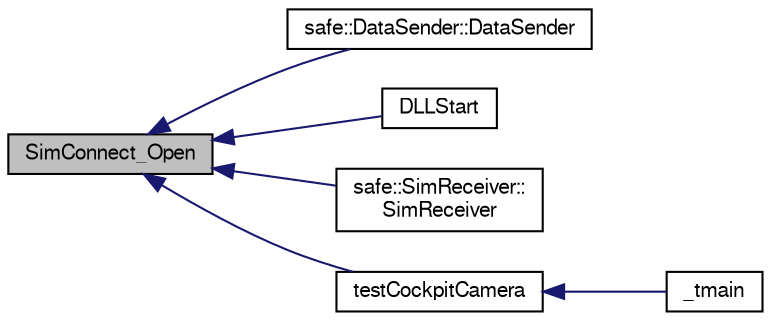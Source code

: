 digraph "SimConnect_Open"
{
  bgcolor="transparent";
  edge [fontname="FreeSans",fontsize="10",labelfontname="FreeSans",labelfontsize="10"];
  node [fontname="FreeSans",fontsize="10",shape=record];
  rankdir="LR";
  Node1 [label="SimConnect_Open",height=0.2,width=0.4,color="black", fillcolor="grey75", style="filled" fontcolor="black"];
  Node1 -> Node2 [dir="back",color="midnightblue",fontsize="10",style="solid",fontname="FreeSans"];
  Node2 [label="safe::DataSender::DataSender",height=0.2,width=0.4,color="black",URL="$classsafe_1_1DataSender.html#a7f2818630fca71d92179e12cf414fb16"];
  Node1 -> Node3 [dir="back",color="midnightblue",fontsize="10",style="solid",fontname="FreeSans"];
  Node3 [label="DLLStart",height=0.2,width=0.4,color="black",URL="$testDLL_8cpp.html#a54633aa73b9653cdcc681606af061121"];
  Node1 -> Node4 [dir="back",color="midnightblue",fontsize="10",style="solid",fontname="FreeSans"];
  Node4 [label="safe::SimReceiver::\lSimReceiver",height=0.2,width=0.4,color="black",URL="$classsafe_1_1SimReceiver.html#a9450a0b4ac706c3074e817d0ffd4e3fd"];
  Node1 -> Node5 [dir="back",color="midnightblue",fontsize="10",style="solid",fontname="FreeSans"];
  Node5 [label="testCockpitCamera",height=0.2,width=0.4,color="black",URL="$CameraTool_8cpp.html#a5897d798709cc849bab0a55e50d55880"];
  Node5 -> Node6 [dir="back",color="midnightblue",fontsize="10",style="solid",fontname="FreeSans"];
  Node6 [label="_tmain",height=0.2,width=0.4,color="black",URL="$CameraTool_8cpp.html#a9ded5d41f500fd92b63c46f949284f35"];
}
